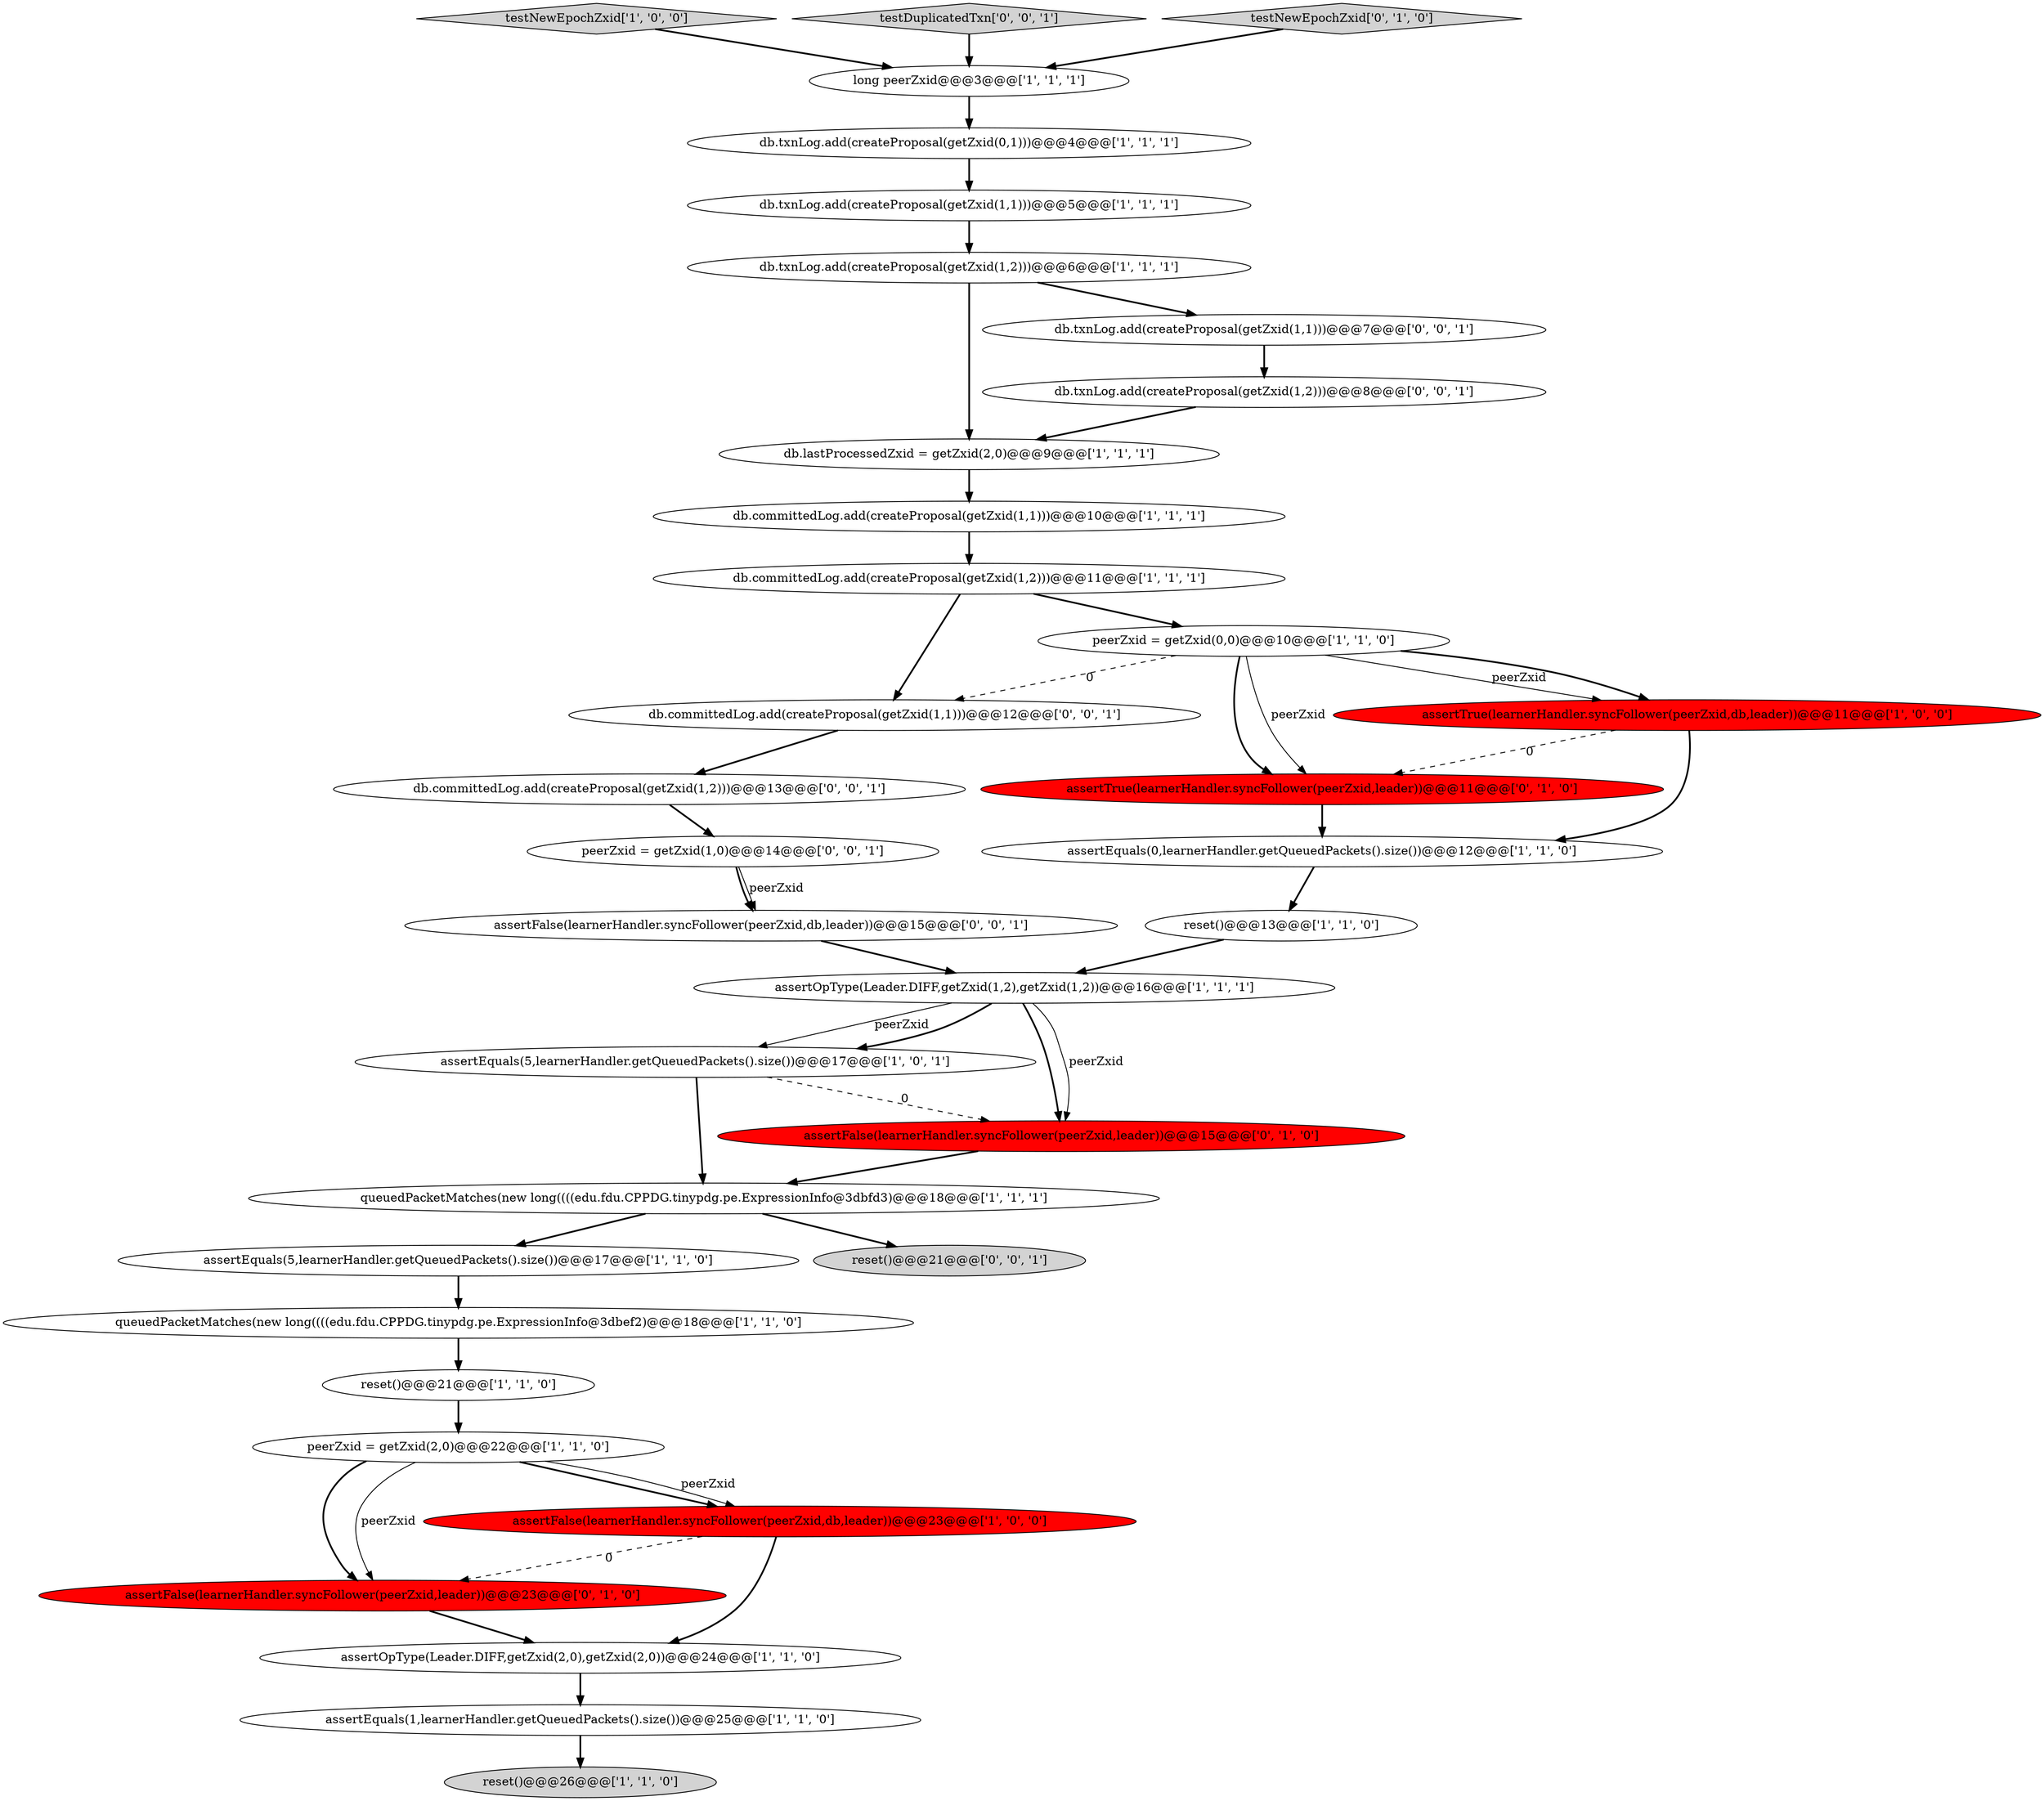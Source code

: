 digraph {
19 [style = filled, label = "assertOpType(Leader.DIFF,getZxid(2,0),getZxid(2,0))@@@24@@@['1', '1', '0']", fillcolor = white, shape = ellipse image = "AAA0AAABBB1BBB"];
14 [style = filled, label = "reset()@@@21@@@['1', '1', '0']", fillcolor = white, shape = ellipse image = "AAA0AAABBB1BBB"];
20 [style = filled, label = "db.txnLog.add(createProposal(getZxid(1,1)))@@@5@@@['1', '1', '1']", fillcolor = white, shape = ellipse image = "AAA0AAABBB1BBB"];
15 [style = filled, label = "assertOpType(Leader.DIFF,getZxid(1,2),getZxid(1,2))@@@16@@@['1', '1', '1']", fillcolor = white, shape = ellipse image = "AAA0AAABBB1BBB"];
7 [style = filled, label = "queuedPacketMatches(new long((((edu.fdu.CPPDG.tinypdg.pe.ExpressionInfo@3dbef2)@@@18@@@['1', '1', '0']", fillcolor = white, shape = ellipse image = "AAA0AAABBB1BBB"];
34 [style = filled, label = "peerZxid = getZxid(1,0)@@@14@@@['0', '0', '1']", fillcolor = white, shape = ellipse image = "AAA0AAABBB3BBB"];
9 [style = filled, label = "testNewEpochZxid['1', '0', '0']", fillcolor = lightgray, shape = diamond image = "AAA0AAABBB1BBB"];
27 [style = filled, label = "reset()@@@21@@@['0', '0', '1']", fillcolor = lightgray, shape = ellipse image = "AAA0AAABBB3BBB"];
10 [style = filled, label = "db.txnLog.add(createProposal(getZxid(0,1)))@@@4@@@['1', '1', '1']", fillcolor = white, shape = ellipse image = "AAA0AAABBB1BBB"];
32 [style = filled, label = "testDuplicatedTxn['0', '0', '1']", fillcolor = lightgray, shape = diamond image = "AAA0AAABBB3BBB"];
26 [style = filled, label = "assertTrue(learnerHandler.syncFollower(peerZxid,leader))@@@11@@@['0', '1', '0']", fillcolor = red, shape = ellipse image = "AAA1AAABBB2BBB"];
23 [style = filled, label = "assertFalse(learnerHandler.syncFollower(peerZxid,leader))@@@23@@@['0', '1', '0']", fillcolor = red, shape = ellipse image = "AAA1AAABBB2BBB"];
13 [style = filled, label = "db.committedLog.add(createProposal(getZxid(1,1)))@@@10@@@['1', '1', '1']", fillcolor = white, shape = ellipse image = "AAA0AAABBB1BBB"];
22 [style = filled, label = "assertEquals(0,learnerHandler.getQueuedPackets().size())@@@12@@@['1', '1', '0']", fillcolor = white, shape = ellipse image = "AAA0AAABBB1BBB"];
12 [style = filled, label = "db.txnLog.add(createProposal(getZxid(1,2)))@@@6@@@['1', '1', '1']", fillcolor = white, shape = ellipse image = "AAA0AAABBB1BBB"];
33 [style = filled, label = "db.committedLog.add(createProposal(getZxid(1,2)))@@@13@@@['0', '0', '1']", fillcolor = white, shape = ellipse image = "AAA0AAABBB3BBB"];
17 [style = filled, label = "peerZxid = getZxid(0,0)@@@10@@@['1', '1', '0']", fillcolor = white, shape = ellipse image = "AAA0AAABBB1BBB"];
30 [style = filled, label = "assertFalse(learnerHandler.syncFollower(peerZxid,db,leader))@@@15@@@['0', '0', '1']", fillcolor = white, shape = ellipse image = "AAA0AAABBB3BBB"];
6 [style = filled, label = "long peerZxid@@@3@@@['1', '1', '1']", fillcolor = white, shape = ellipse image = "AAA0AAABBB1BBB"];
29 [style = filled, label = "db.committedLog.add(createProposal(getZxid(1,1)))@@@12@@@['0', '0', '1']", fillcolor = white, shape = ellipse image = "AAA0AAABBB3BBB"];
1 [style = filled, label = "assertEquals(5,learnerHandler.getQueuedPackets().size())@@@17@@@['1', '0', '1']", fillcolor = white, shape = ellipse image = "AAA0AAABBB1BBB"];
3 [style = filled, label = "queuedPacketMatches(new long((((edu.fdu.CPPDG.tinypdg.pe.ExpressionInfo@3dbfd3)@@@18@@@['1', '1', '1']", fillcolor = white, shape = ellipse image = "AAA0AAABBB1BBB"];
21 [style = filled, label = "db.lastProcessedZxid = getZxid(2,0)@@@9@@@['1', '1', '1']", fillcolor = white, shape = ellipse image = "AAA0AAABBB1BBB"];
2 [style = filled, label = "peerZxid = getZxid(2,0)@@@22@@@['1', '1', '0']", fillcolor = white, shape = ellipse image = "AAA0AAABBB1BBB"];
8 [style = filled, label = "reset()@@@26@@@['1', '1', '0']", fillcolor = lightgray, shape = ellipse image = "AAA0AAABBB1BBB"];
18 [style = filled, label = "assertTrue(learnerHandler.syncFollower(peerZxid,db,leader))@@@11@@@['1', '0', '0']", fillcolor = red, shape = ellipse image = "AAA1AAABBB1BBB"];
25 [style = filled, label = "assertFalse(learnerHandler.syncFollower(peerZxid,leader))@@@15@@@['0', '1', '0']", fillcolor = red, shape = ellipse image = "AAA1AAABBB2BBB"];
28 [style = filled, label = "db.txnLog.add(createProposal(getZxid(1,1)))@@@7@@@['0', '0', '1']", fillcolor = white, shape = ellipse image = "AAA0AAABBB3BBB"];
5 [style = filled, label = "reset()@@@13@@@['1', '1', '0']", fillcolor = white, shape = ellipse image = "AAA0AAABBB1BBB"];
11 [style = filled, label = "db.committedLog.add(createProposal(getZxid(1,2)))@@@11@@@['1', '1', '1']", fillcolor = white, shape = ellipse image = "AAA0AAABBB1BBB"];
31 [style = filled, label = "db.txnLog.add(createProposal(getZxid(1,2)))@@@8@@@['0', '0', '1']", fillcolor = white, shape = ellipse image = "AAA0AAABBB3BBB"];
24 [style = filled, label = "testNewEpochZxid['0', '1', '0']", fillcolor = lightgray, shape = diamond image = "AAA0AAABBB2BBB"];
4 [style = filled, label = "assertFalse(learnerHandler.syncFollower(peerZxid,db,leader))@@@23@@@['1', '0', '0']", fillcolor = red, shape = ellipse image = "AAA1AAABBB1BBB"];
0 [style = filled, label = "assertEquals(5,learnerHandler.getQueuedPackets().size())@@@17@@@['1', '1', '0']", fillcolor = white, shape = ellipse image = "AAA0AAABBB1BBB"];
16 [style = filled, label = "assertEquals(1,learnerHandler.getQueuedPackets().size())@@@25@@@['1', '1', '0']", fillcolor = white, shape = ellipse image = "AAA0AAABBB1BBB"];
10->20 [style = bold, label=""];
17->26 [style = bold, label=""];
12->28 [style = bold, label=""];
16->8 [style = bold, label=""];
12->21 [style = bold, label=""];
15->25 [style = bold, label=""];
28->31 [style = bold, label=""];
25->3 [style = bold, label=""];
4->19 [style = bold, label=""];
1->3 [style = bold, label=""];
11->29 [style = bold, label=""];
5->15 [style = bold, label=""];
31->21 [style = bold, label=""];
17->26 [style = solid, label="peerZxid"];
17->29 [style = dashed, label="0"];
2->4 [style = bold, label=""];
13->11 [style = bold, label=""];
22->5 [style = bold, label=""];
34->30 [style = bold, label=""];
32->6 [style = bold, label=""];
17->18 [style = solid, label="peerZxid"];
3->0 [style = bold, label=""];
26->22 [style = bold, label=""];
9->6 [style = bold, label=""];
19->16 [style = bold, label=""];
0->7 [style = bold, label=""];
7->14 [style = bold, label=""];
3->27 [style = bold, label=""];
2->23 [style = bold, label=""];
15->25 [style = solid, label="peerZxid"];
29->33 [style = bold, label=""];
18->22 [style = bold, label=""];
34->30 [style = solid, label="peerZxid"];
6->10 [style = bold, label=""];
23->19 [style = bold, label=""];
20->12 [style = bold, label=""];
2->23 [style = solid, label="peerZxid"];
11->17 [style = bold, label=""];
14->2 [style = bold, label=""];
15->1 [style = solid, label="peerZxid"];
1->25 [style = dashed, label="0"];
24->6 [style = bold, label=""];
4->23 [style = dashed, label="0"];
33->34 [style = bold, label=""];
2->4 [style = solid, label="peerZxid"];
17->18 [style = bold, label=""];
18->26 [style = dashed, label="0"];
30->15 [style = bold, label=""];
21->13 [style = bold, label=""];
15->1 [style = bold, label=""];
}
